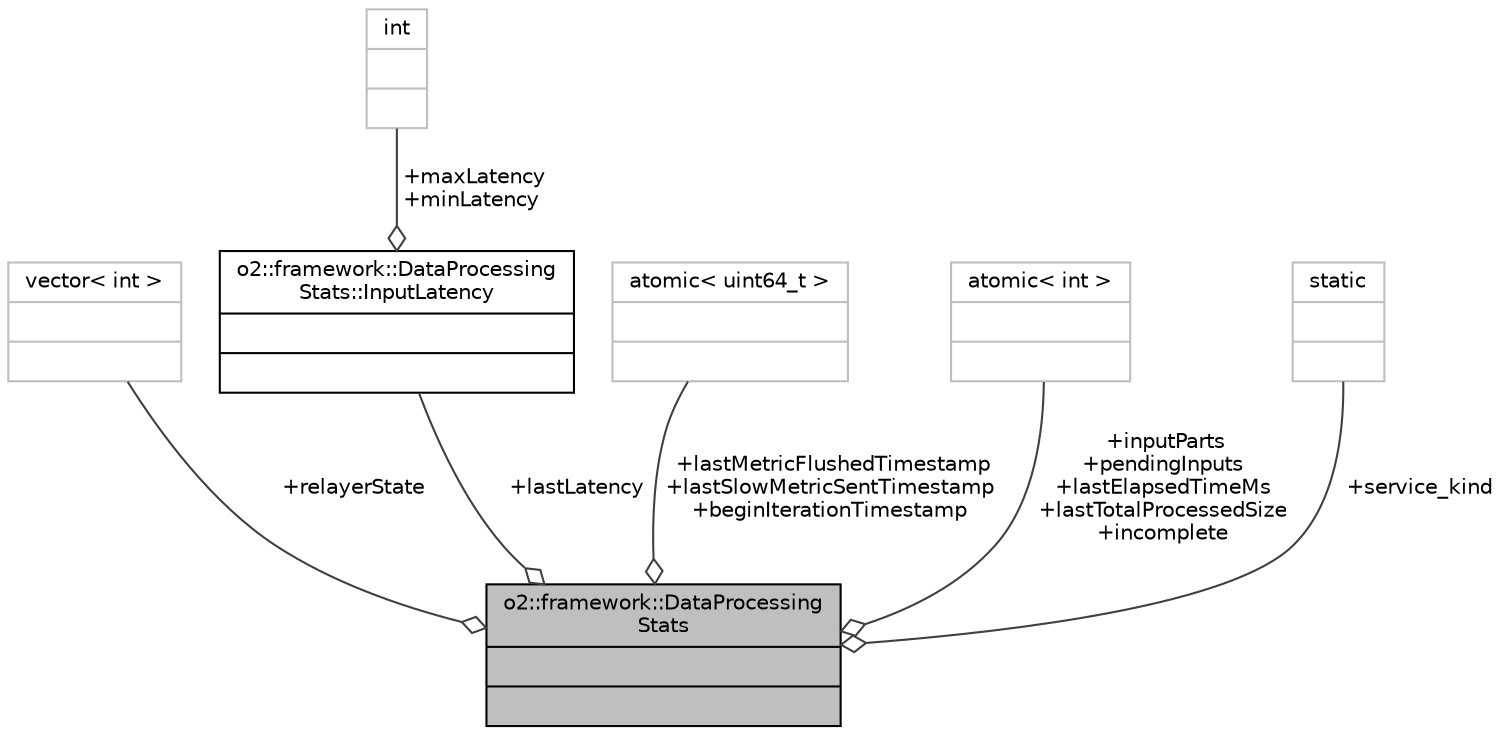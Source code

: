 digraph "o2::framework::DataProcessingStats"
{
 // INTERACTIVE_SVG=YES
  bgcolor="transparent";
  edge [fontname="Helvetica",fontsize="10",labelfontname="Helvetica",labelfontsize="10"];
  node [fontname="Helvetica",fontsize="10",shape=record];
  Node1 [label="{o2::framework::DataProcessing\lStats\n||}",height=0.2,width=0.4,color="black", fillcolor="grey75", style="filled", fontcolor="black"];
  Node2 -> Node1 [color="grey25",fontsize="10",style="solid",label=" +relayerState" ,arrowhead="odiamond",fontname="Helvetica"];
  Node2 [label="{vector\< int \>\n||}",height=0.2,width=0.4,color="grey75"];
  Node3 -> Node1 [color="grey25",fontsize="10",style="solid",label=" +lastLatency" ,arrowhead="odiamond",fontname="Helvetica"];
  Node3 [label="{o2::framework::DataProcessing\lStats::InputLatency\n||}",height=0.2,width=0.4,color="black",URL="$d3/d9f/structo2_1_1framework_1_1DataProcessingStats_1_1InputLatency.html"];
  Node4 -> Node3 [color="grey25",fontsize="10",style="solid",label=" +maxLatency\n+minLatency" ,arrowhead="odiamond",fontname="Helvetica"];
  Node4 [label="{int\n||}",height=0.2,width=0.4,color="grey75"];
  Node5 -> Node1 [color="grey25",fontsize="10",style="solid",label=" +lastMetricFlushedTimestamp\n+lastSlowMetricSentTimestamp\n+beginIterationTimestamp" ,arrowhead="odiamond",fontname="Helvetica"];
  Node5 [label="{atomic\< uint64_t \>\n||}",height=0.2,width=0.4,color="grey75"];
  Node6 -> Node1 [color="grey25",fontsize="10",style="solid",label=" +inputParts\n+pendingInputs\n+lastElapsedTimeMs\n+lastTotalProcessedSize\n+incomplete" ,arrowhead="odiamond",fontname="Helvetica"];
  Node6 [label="{atomic\< int \>\n||}",height=0.2,width=0.4,color="grey75"];
  Node7 -> Node1 [color="grey25",fontsize="10",style="solid",label=" +service_kind" ,arrowhead="odiamond",fontname="Helvetica"];
  Node7 [label="{static\n||}",height=0.2,width=0.4,color="grey75"];
}
